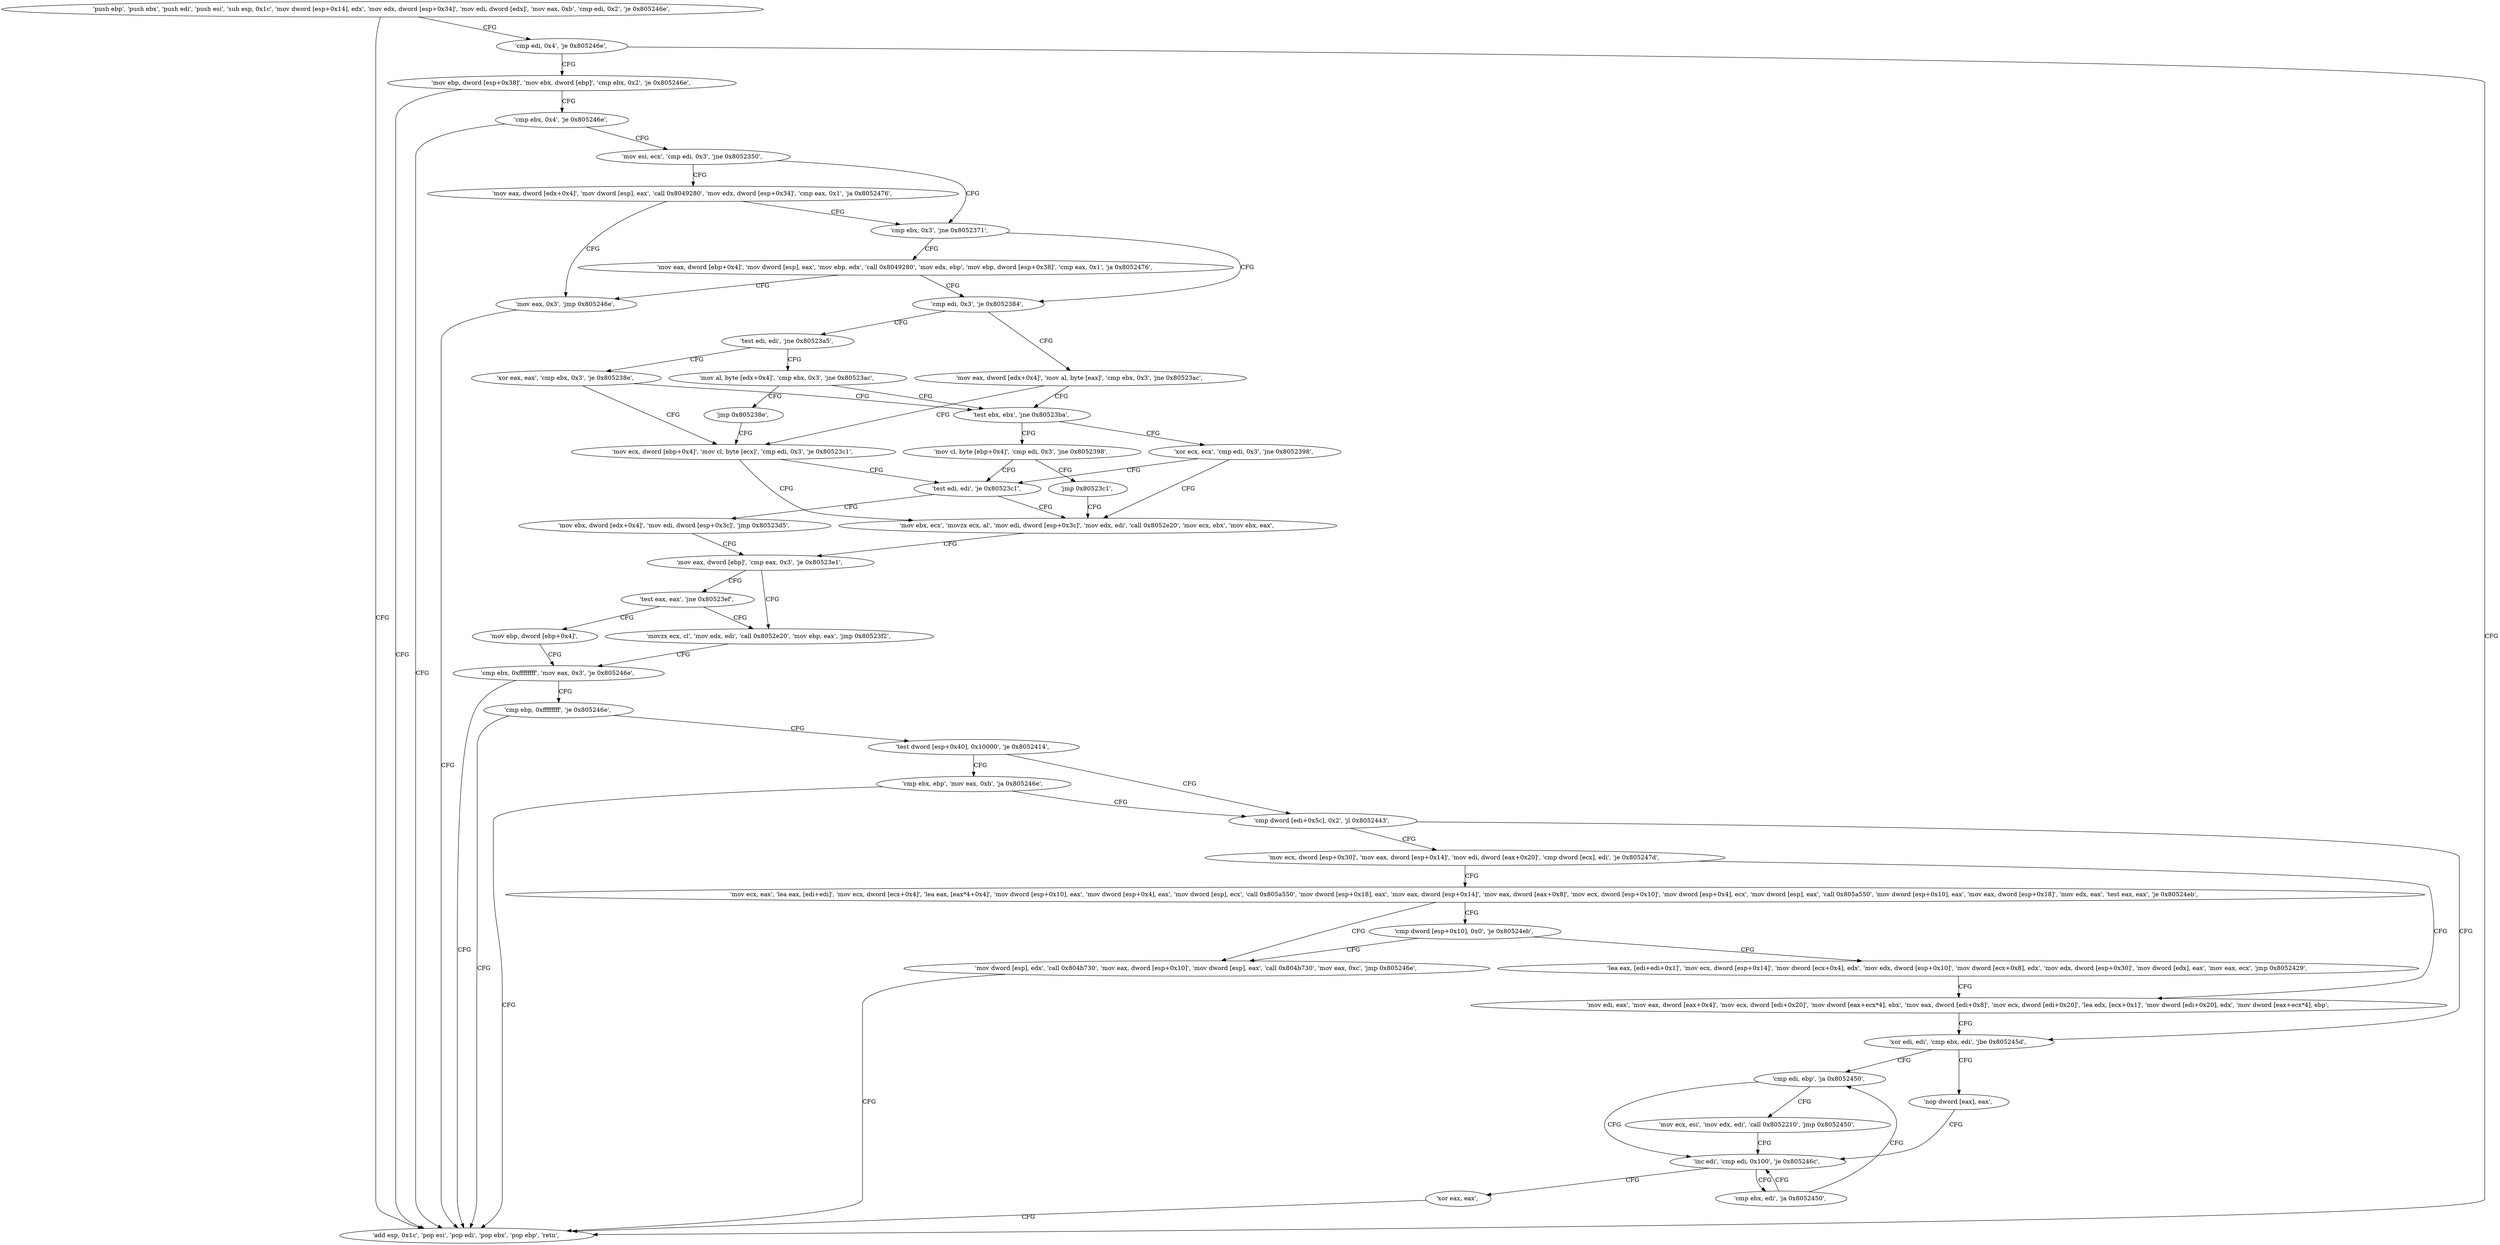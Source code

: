 digraph "func" {
"134554352" [label = "'push ebp', 'push ebx', 'push edi', 'push esi', 'sub esp, 0x1c', 'mov dword [esp+0x14], edx', 'mov edx, dword [esp+0x34]', 'mov edi, dword [edx]', 'mov eax, 0xb', 'cmp edi, 0x2', 'je 0x805246e', " ]
"134554734" [label = "'add esp, 0x1c', 'pop esi', 'pop edi', 'pop ebx', 'pop ebp', 'retn', " ]
"134554383" [label = "'cmp edi, 0x4', 'je 0x805246e', " ]
"134554392" [label = "'mov ebp, dword [esp+0x38]', 'mov ebx, dword [ebp]', 'cmp ebx, 0x2', 'je 0x805246e', " ]
"134554408" [label = "'cmp ebx, 0x4', 'je 0x805246e', " ]
"134554417" [label = "'mov esi, ecx', 'cmp edi, 0x3', 'jne 0x8052350', " ]
"134554448" [label = "'cmp ebx, 0x3', 'jne 0x8052371', " ]
"134554424" [label = "'mov eax, dword [edx+0x4]', 'mov dword [esp], eax', 'call 0x8049280', 'mov edx, dword [esp+0x34]', 'cmp eax, 0x1', 'ja 0x8052476', " ]
"134554481" [label = "'cmp edi, 0x3', 'je 0x8052384', " ]
"134554453" [label = "'mov eax, dword [ebp+0x4]', 'mov dword [esp], eax', 'mov ebp, edx', 'call 0x8049280', 'mov edx, ebp', 'mov ebp, dword [esp+0x38]', 'cmp eax, 0x1', 'ja 0x8052476', " ]
"134554742" [label = "'mov eax, 0x3', 'jmp 0x805246e', " ]
"134554500" [label = "'mov eax, dword [edx+0x4]', 'mov al, byte [eax]', 'cmp ebx, 0x3', 'jne 0x80523ac', " ]
"134554486" [label = "'test edi, edi', 'jne 0x80523a5', " ]
"134554540" [label = "'test ebx, ebx', 'jne 0x80523ba', " ]
"134554510" [label = "'mov ecx, dword [ebp+0x4]', 'mov cl, byte [ecx]', 'cmp edi, 0x3', 'je 0x80523c1', " ]
"134554533" [label = "'xor eax, eax', 'cmp ebx, 0x3', 'je 0x805238e', " ]
"134554490" [label = "'mov al, byte [edx+0x4]', 'cmp ebx, 0x3', 'jne 0x80523ac', " ]
"134554554" [label = "'xor ecx, ecx', 'cmp edi, 0x3', 'jne 0x8052398', " ]
"134554544" [label = "'mov cl, byte [ebp+0x4]', 'cmp edi, 0x3', 'jne 0x8052398', " ]
"134554561" [label = "'mov ebx, ecx', 'movzx ecx, al', 'mov edi, dword [esp+0x3c]', 'mov edx, edi', 'call 0x8052e20', 'mov ecx, ebx', 'mov ebx, eax', " ]
"134554520" [label = "'test edi, edi', 'je 0x80523c1', " ]
"134554498" [label = "'jmp 0x805238e', " ]
"134554552" [label = "'jmp 0x80523c1', " ]
"134554581" [label = "'mov eax, dword [ebp]', 'cmp eax, 0x3', 'je 0x80523e1', " ]
"134554524" [label = "'mov ebx, dword [edx+0x4]', 'mov edi, dword [esp+0x3c]', 'jmp 0x80523d5', " ]
"134554593" [label = "'movzx ecx, cl', 'mov edx, edi', 'call 0x8052e20', 'mov ebp, eax', 'jmp 0x80523f2', " ]
"134554610" [label = "'cmp ebx, 0xffffffff', 'mov eax, 0x3', 'je 0x805246e', " ]
"134554589" [label = "'test eax, eax', 'jne 0x80523ef', " ]
"134554607" [label = "'mov ebp, dword [ebp+0x4]', " ]
"134554620" [label = "'cmp ebp, 0xffffffff', 'je 0x805246e', " ]
"134554625" [label = "'test dword [esp+0x40], 0x10000', 'je 0x8052414', " ]
"134554644" [label = "'cmp dword [edi+0x5c], 0x2', 'jl 0x8052443', " ]
"134554635" [label = "'cmp ebx, ebp', 'mov eax, 0xb', 'ja 0x805246e', " ]
"134554691" [label = "'xor edi, edi', 'cmp ebx, edi', 'jbe 0x805245d', " ]
"134554650" [label = "'mov ecx, dword [esp+0x30]', 'mov eax, dword [esp+0x14]', 'mov edi, dword [eax+0x20]', 'cmp dword [ecx], edi', 'je 0x805247d', " ]
"134554717" [label = "'cmp edi, ebp', 'ja 0x8052450', " ]
"134554697" [label = "'nop dword [eax], eax', " ]
"134554749" [label = "'mov ecx, eax', 'lea eax, [edi+edi]', 'mov ecx, dword [ecx+0x4]', 'lea eax, [eax*4+0x4]', 'mov dword [esp+0x10], eax', 'mov dword [esp+0x4], eax', 'mov dword [esp], ecx', 'call 0x805a550', 'mov dword [esp+0x18], eax', 'mov eax, dword [esp+0x14]', 'mov eax, dword [eax+0x8]', 'mov ecx, dword [esp+0x10]', 'mov dword [esp+0x4], ecx', 'mov dword [esp], eax', 'call 0x805a550', 'mov dword [esp+0x10], eax', 'mov eax, dword [esp+0x18]', 'mov edx, eax', 'test eax, eax', 'je 0x80524eb', " ]
"134554665" [label = "'mov edi, eax', 'mov eax, dword [eax+0x4]', 'mov ecx, dword [edi+0x20]', 'mov dword [eax+ecx*4], ebx', 'mov eax, dword [edi+0x8]', 'mov ecx, dword [edi+0x20]', 'lea edx, [ecx+0x1]', 'mov dword [edi+0x20], edx', 'mov dword [eax+ecx*4], ebp', " ]
"134554704" [label = "'inc edi', 'cmp edi, 0x100', 'je 0x805246c', " ]
"134554721" [label = "'mov ecx, esi', 'mov edx, edi', 'call 0x8052210', 'jmp 0x8052450', " ]
"134554859" [label = "'mov dword [esp], edx', 'call 0x804b730', 'mov eax, dword [esp+0x10]', 'mov dword [esp], eax', 'call 0x804b730', 'mov eax, 0xc', 'jmp 0x805246e', " ]
"134554821" [label = "'cmp dword [esp+0x10], 0x0', 'je 0x80524eb', " ]
"134554732" [label = "'xor eax, eax', " ]
"134554713" [label = "'cmp ebx, edi', 'ja 0x8052450', " ]
"134554828" [label = "'lea eax, [edi+edi+0x1]', 'mov ecx, dword [esp+0x14]', 'mov dword [ecx+0x4], edx', 'mov edx, dword [esp+0x10]', 'mov dword [ecx+0x8], edx', 'mov edx, dword [esp+0x30]', 'mov dword [edx], eax', 'mov eax, ecx', 'jmp 0x8052429', " ]
"134554352" -> "134554734" [ label = "CFG" ]
"134554352" -> "134554383" [ label = "CFG" ]
"134554383" -> "134554734" [ label = "CFG" ]
"134554383" -> "134554392" [ label = "CFG" ]
"134554392" -> "134554734" [ label = "CFG" ]
"134554392" -> "134554408" [ label = "CFG" ]
"134554408" -> "134554734" [ label = "CFG" ]
"134554408" -> "134554417" [ label = "CFG" ]
"134554417" -> "134554448" [ label = "CFG" ]
"134554417" -> "134554424" [ label = "CFG" ]
"134554448" -> "134554481" [ label = "CFG" ]
"134554448" -> "134554453" [ label = "CFG" ]
"134554424" -> "134554742" [ label = "CFG" ]
"134554424" -> "134554448" [ label = "CFG" ]
"134554481" -> "134554500" [ label = "CFG" ]
"134554481" -> "134554486" [ label = "CFG" ]
"134554453" -> "134554742" [ label = "CFG" ]
"134554453" -> "134554481" [ label = "CFG" ]
"134554742" -> "134554734" [ label = "CFG" ]
"134554500" -> "134554540" [ label = "CFG" ]
"134554500" -> "134554510" [ label = "CFG" ]
"134554486" -> "134554533" [ label = "CFG" ]
"134554486" -> "134554490" [ label = "CFG" ]
"134554540" -> "134554554" [ label = "CFG" ]
"134554540" -> "134554544" [ label = "CFG" ]
"134554510" -> "134554561" [ label = "CFG" ]
"134554510" -> "134554520" [ label = "CFG" ]
"134554533" -> "134554510" [ label = "CFG" ]
"134554533" -> "134554540" [ label = "CFG" ]
"134554490" -> "134554540" [ label = "CFG" ]
"134554490" -> "134554498" [ label = "CFG" ]
"134554554" -> "134554520" [ label = "CFG" ]
"134554554" -> "134554561" [ label = "CFG" ]
"134554544" -> "134554520" [ label = "CFG" ]
"134554544" -> "134554552" [ label = "CFG" ]
"134554561" -> "134554581" [ label = "CFG" ]
"134554520" -> "134554561" [ label = "CFG" ]
"134554520" -> "134554524" [ label = "CFG" ]
"134554498" -> "134554510" [ label = "CFG" ]
"134554552" -> "134554561" [ label = "CFG" ]
"134554581" -> "134554593" [ label = "CFG" ]
"134554581" -> "134554589" [ label = "CFG" ]
"134554524" -> "134554581" [ label = "CFG" ]
"134554593" -> "134554610" [ label = "CFG" ]
"134554610" -> "134554734" [ label = "CFG" ]
"134554610" -> "134554620" [ label = "CFG" ]
"134554589" -> "134554607" [ label = "CFG" ]
"134554589" -> "134554593" [ label = "CFG" ]
"134554607" -> "134554610" [ label = "CFG" ]
"134554620" -> "134554734" [ label = "CFG" ]
"134554620" -> "134554625" [ label = "CFG" ]
"134554625" -> "134554644" [ label = "CFG" ]
"134554625" -> "134554635" [ label = "CFG" ]
"134554644" -> "134554691" [ label = "CFG" ]
"134554644" -> "134554650" [ label = "CFG" ]
"134554635" -> "134554734" [ label = "CFG" ]
"134554635" -> "134554644" [ label = "CFG" ]
"134554691" -> "134554717" [ label = "CFG" ]
"134554691" -> "134554697" [ label = "CFG" ]
"134554650" -> "134554749" [ label = "CFG" ]
"134554650" -> "134554665" [ label = "CFG" ]
"134554717" -> "134554704" [ label = "CFG" ]
"134554717" -> "134554721" [ label = "CFG" ]
"134554697" -> "134554704" [ label = "CFG" ]
"134554749" -> "134554859" [ label = "CFG" ]
"134554749" -> "134554821" [ label = "CFG" ]
"134554665" -> "134554691" [ label = "CFG" ]
"134554704" -> "134554732" [ label = "CFG" ]
"134554704" -> "134554713" [ label = "CFG" ]
"134554721" -> "134554704" [ label = "CFG" ]
"134554859" -> "134554734" [ label = "CFG" ]
"134554821" -> "134554859" [ label = "CFG" ]
"134554821" -> "134554828" [ label = "CFG" ]
"134554732" -> "134554734" [ label = "CFG" ]
"134554713" -> "134554704" [ label = "CFG" ]
"134554713" -> "134554717" [ label = "CFG" ]
"134554828" -> "134554665" [ label = "CFG" ]
}
